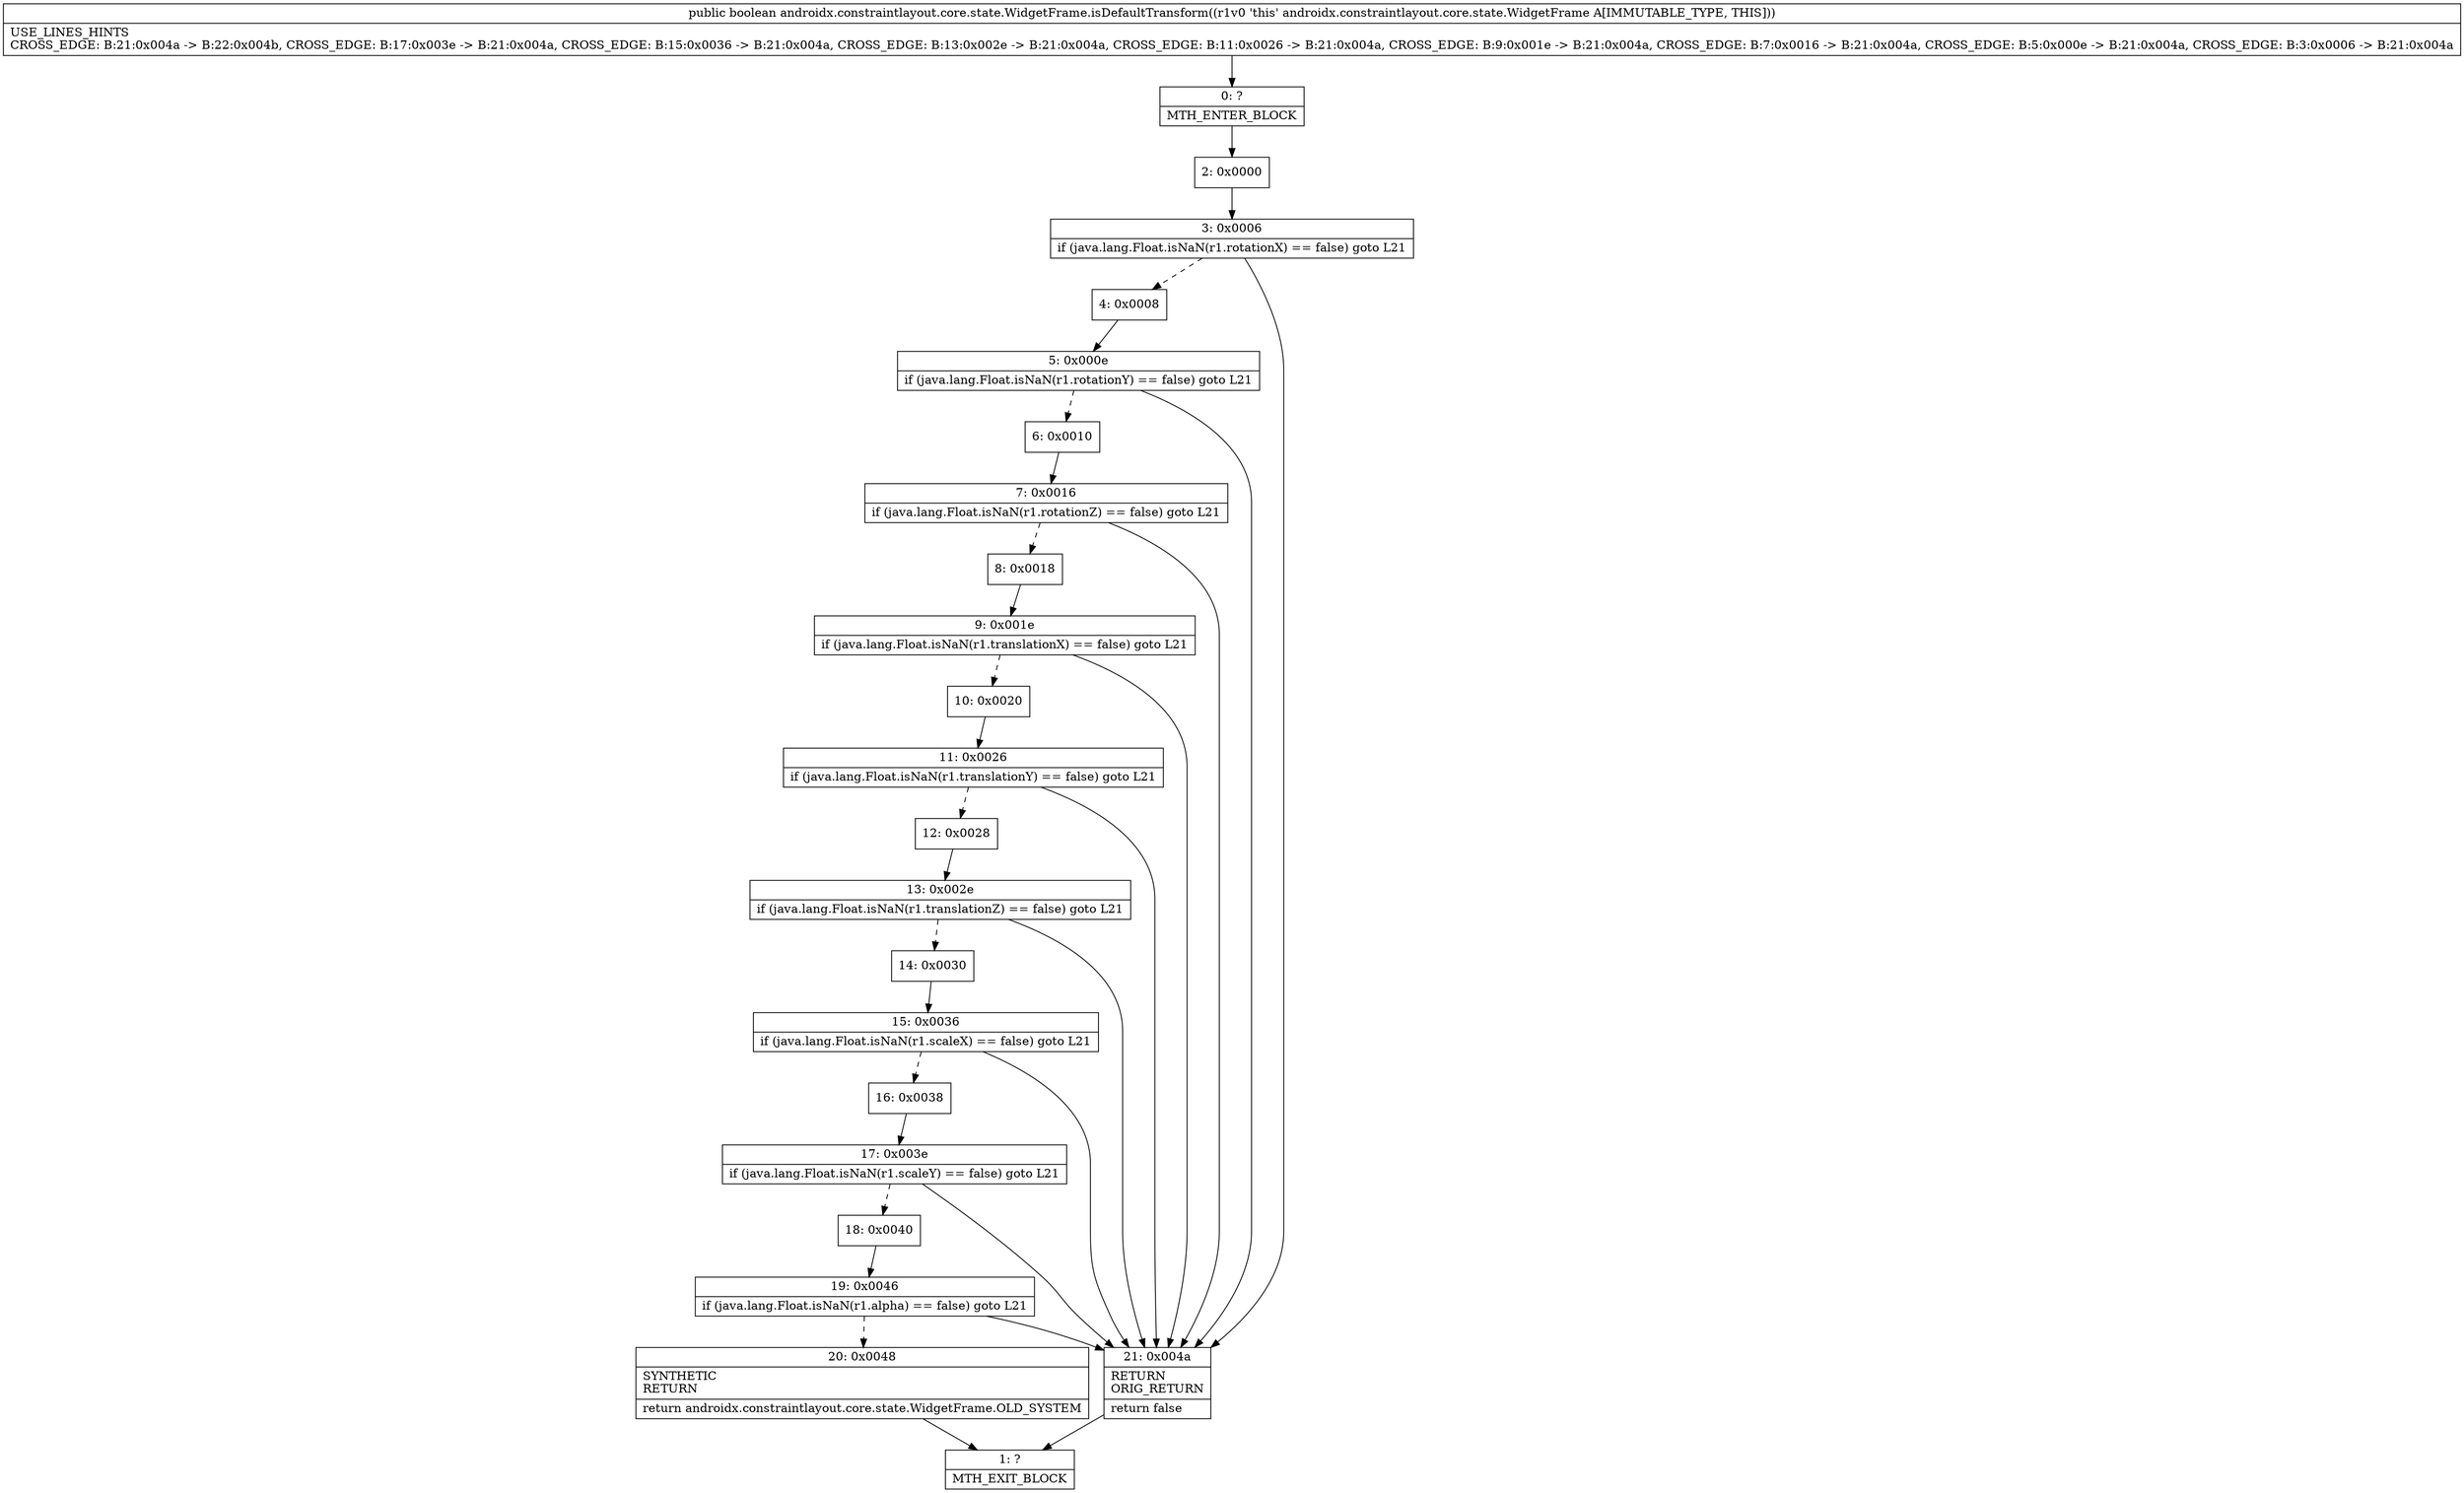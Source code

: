 digraph "CFG forandroidx.constraintlayout.core.state.WidgetFrame.isDefaultTransform()Z" {
Node_0 [shape=record,label="{0\:\ ?|MTH_ENTER_BLOCK\l}"];
Node_2 [shape=record,label="{2\:\ 0x0000}"];
Node_3 [shape=record,label="{3\:\ 0x0006|if (java.lang.Float.isNaN(r1.rotationX) == false) goto L21\l}"];
Node_4 [shape=record,label="{4\:\ 0x0008}"];
Node_5 [shape=record,label="{5\:\ 0x000e|if (java.lang.Float.isNaN(r1.rotationY) == false) goto L21\l}"];
Node_6 [shape=record,label="{6\:\ 0x0010}"];
Node_7 [shape=record,label="{7\:\ 0x0016|if (java.lang.Float.isNaN(r1.rotationZ) == false) goto L21\l}"];
Node_8 [shape=record,label="{8\:\ 0x0018}"];
Node_9 [shape=record,label="{9\:\ 0x001e|if (java.lang.Float.isNaN(r1.translationX) == false) goto L21\l}"];
Node_10 [shape=record,label="{10\:\ 0x0020}"];
Node_11 [shape=record,label="{11\:\ 0x0026|if (java.lang.Float.isNaN(r1.translationY) == false) goto L21\l}"];
Node_12 [shape=record,label="{12\:\ 0x0028}"];
Node_13 [shape=record,label="{13\:\ 0x002e|if (java.lang.Float.isNaN(r1.translationZ) == false) goto L21\l}"];
Node_14 [shape=record,label="{14\:\ 0x0030}"];
Node_15 [shape=record,label="{15\:\ 0x0036|if (java.lang.Float.isNaN(r1.scaleX) == false) goto L21\l}"];
Node_16 [shape=record,label="{16\:\ 0x0038}"];
Node_17 [shape=record,label="{17\:\ 0x003e|if (java.lang.Float.isNaN(r1.scaleY) == false) goto L21\l}"];
Node_18 [shape=record,label="{18\:\ 0x0040}"];
Node_19 [shape=record,label="{19\:\ 0x0046|if (java.lang.Float.isNaN(r1.alpha) == false) goto L21\l}"];
Node_20 [shape=record,label="{20\:\ 0x0048|SYNTHETIC\lRETURN\l|return androidx.constraintlayout.core.state.WidgetFrame.OLD_SYSTEM\l}"];
Node_1 [shape=record,label="{1\:\ ?|MTH_EXIT_BLOCK\l}"];
Node_21 [shape=record,label="{21\:\ 0x004a|RETURN\lORIG_RETURN\l|return false\l}"];
MethodNode[shape=record,label="{public boolean androidx.constraintlayout.core.state.WidgetFrame.isDefaultTransform((r1v0 'this' androidx.constraintlayout.core.state.WidgetFrame A[IMMUTABLE_TYPE, THIS]))  | USE_LINES_HINTS\lCROSS_EDGE: B:21:0x004a \-\> B:22:0x004b, CROSS_EDGE: B:17:0x003e \-\> B:21:0x004a, CROSS_EDGE: B:15:0x0036 \-\> B:21:0x004a, CROSS_EDGE: B:13:0x002e \-\> B:21:0x004a, CROSS_EDGE: B:11:0x0026 \-\> B:21:0x004a, CROSS_EDGE: B:9:0x001e \-\> B:21:0x004a, CROSS_EDGE: B:7:0x0016 \-\> B:21:0x004a, CROSS_EDGE: B:5:0x000e \-\> B:21:0x004a, CROSS_EDGE: B:3:0x0006 \-\> B:21:0x004a\l}"];
MethodNode -> Node_0;Node_0 -> Node_2;
Node_2 -> Node_3;
Node_3 -> Node_4[style=dashed];
Node_3 -> Node_21;
Node_4 -> Node_5;
Node_5 -> Node_6[style=dashed];
Node_5 -> Node_21;
Node_6 -> Node_7;
Node_7 -> Node_8[style=dashed];
Node_7 -> Node_21;
Node_8 -> Node_9;
Node_9 -> Node_10[style=dashed];
Node_9 -> Node_21;
Node_10 -> Node_11;
Node_11 -> Node_12[style=dashed];
Node_11 -> Node_21;
Node_12 -> Node_13;
Node_13 -> Node_14[style=dashed];
Node_13 -> Node_21;
Node_14 -> Node_15;
Node_15 -> Node_16[style=dashed];
Node_15 -> Node_21;
Node_16 -> Node_17;
Node_17 -> Node_18[style=dashed];
Node_17 -> Node_21;
Node_18 -> Node_19;
Node_19 -> Node_20[style=dashed];
Node_19 -> Node_21;
Node_20 -> Node_1;
Node_21 -> Node_1;
}

